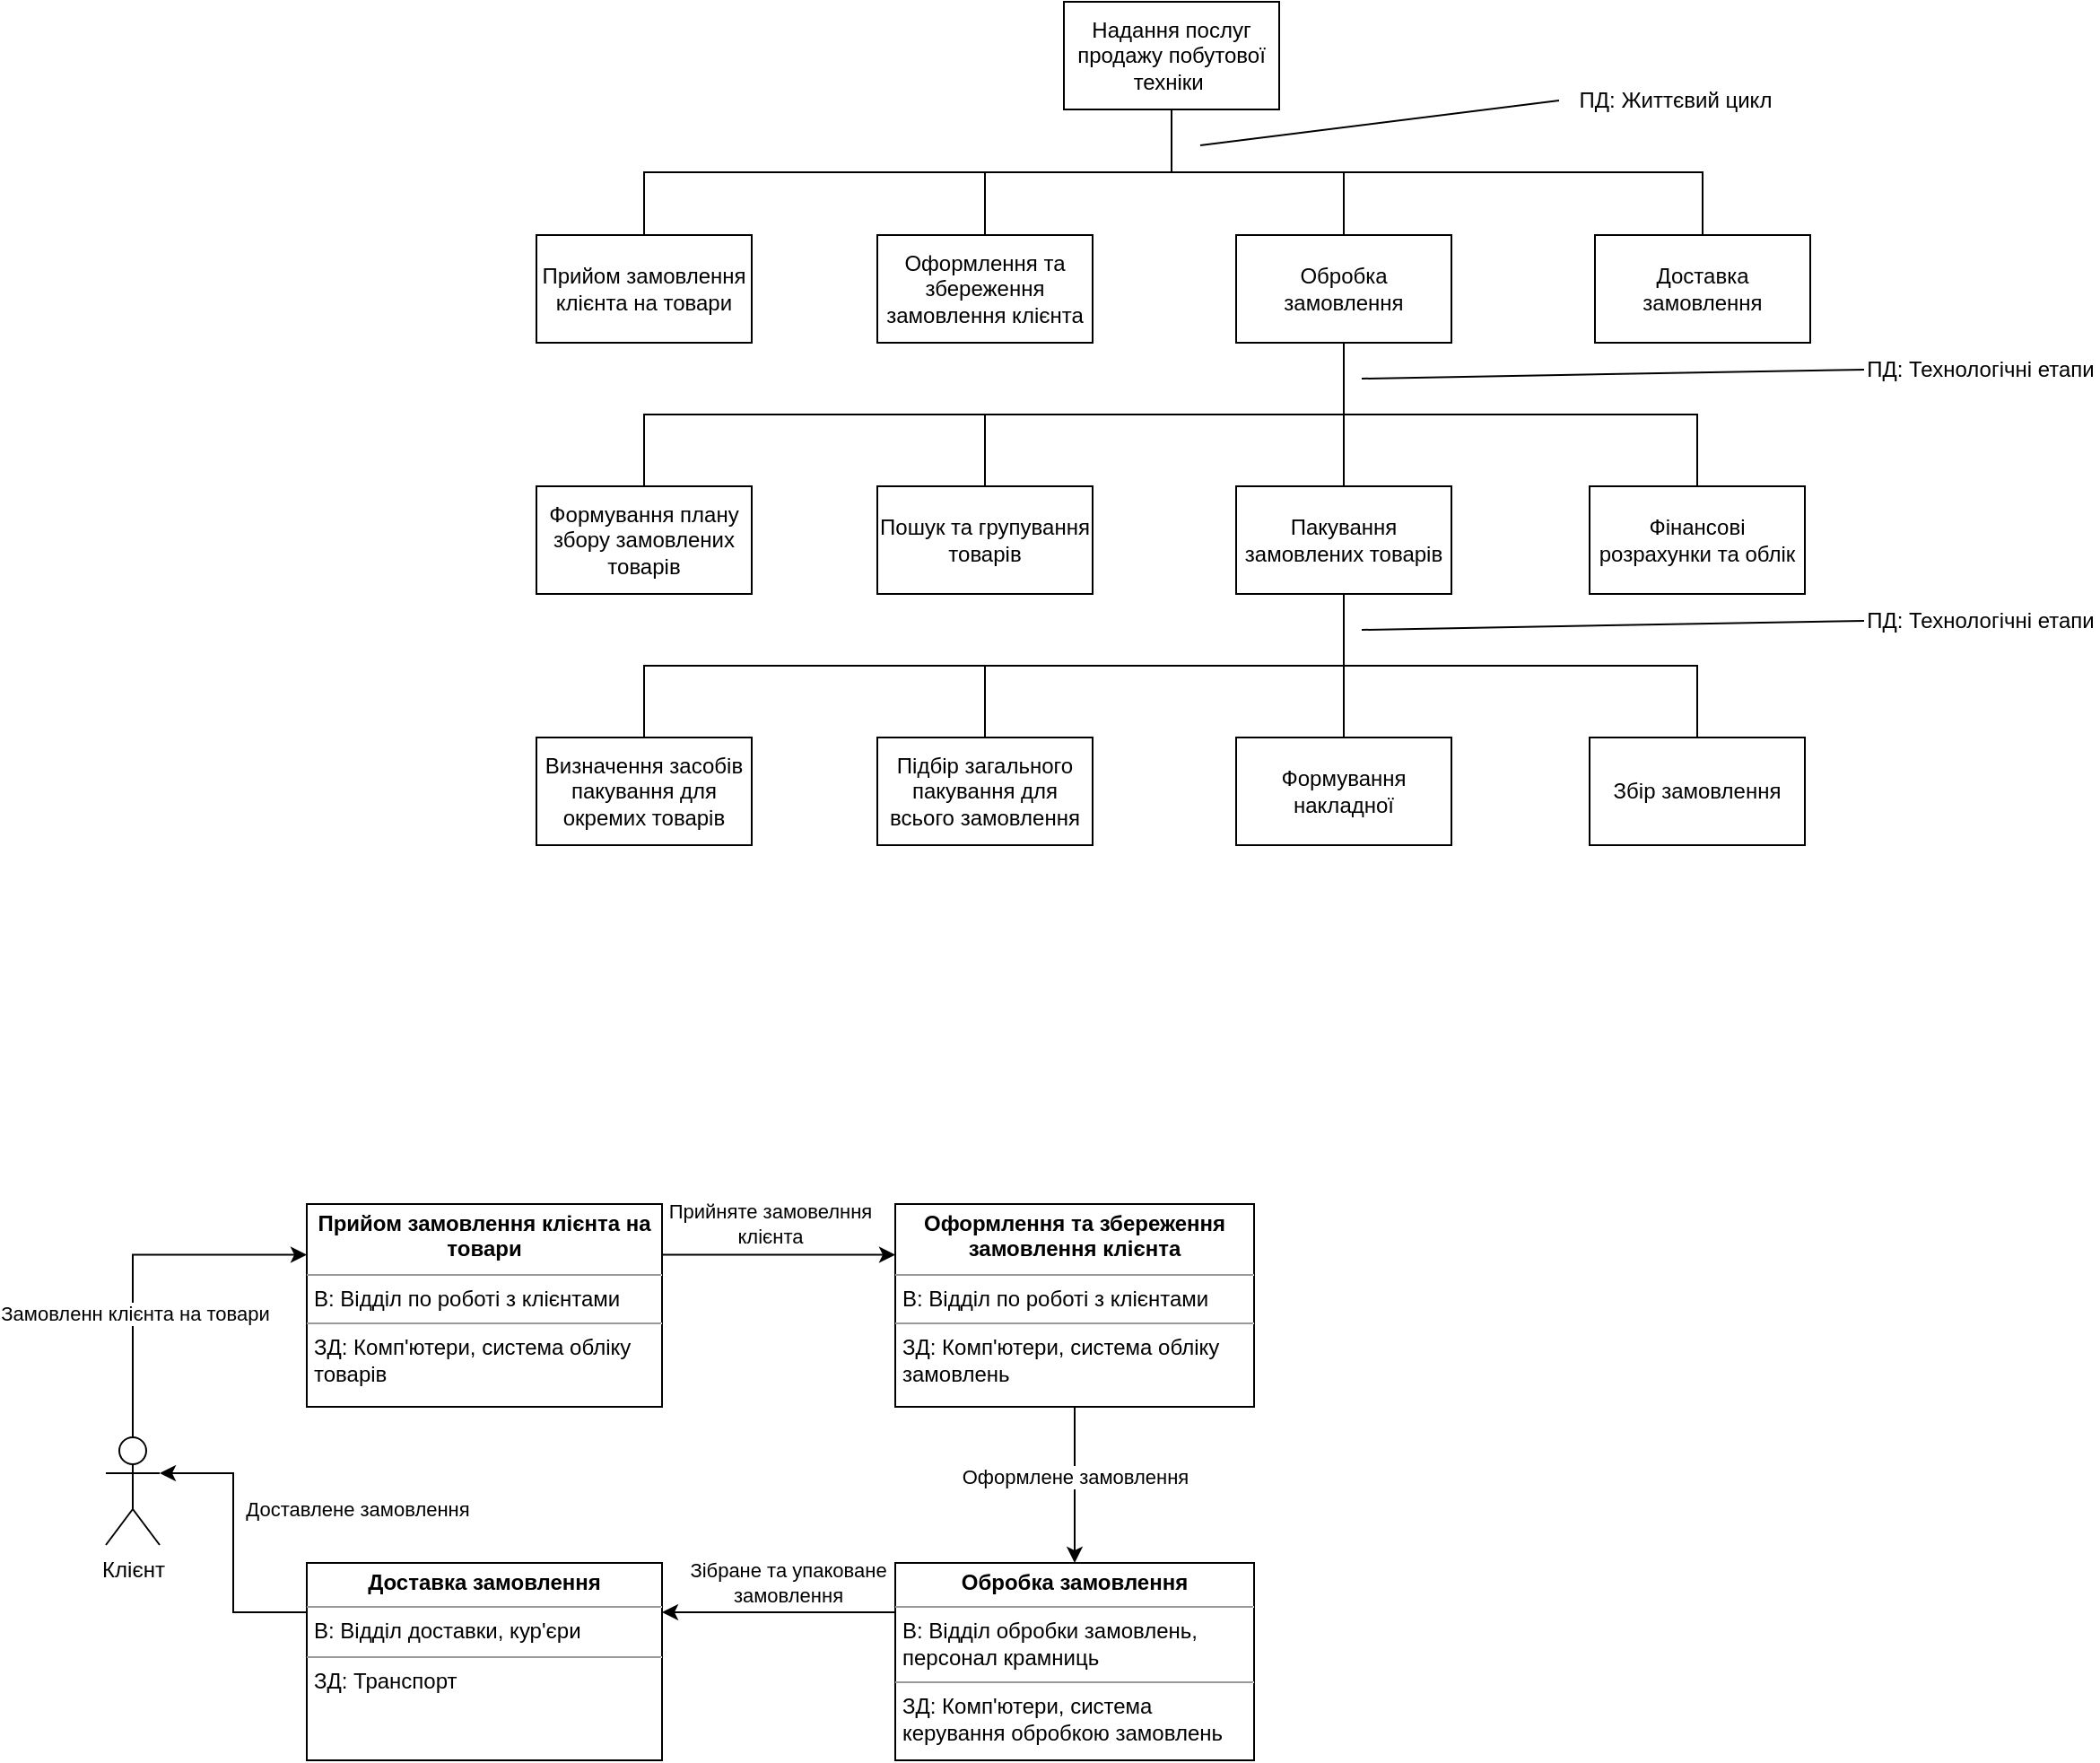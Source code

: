 <mxfile version="22.1.4" type="github">
  <diagram name="Страница — 1" id="-wcUGpMdyS8KykL0Yxfp">
    <mxGraphModel dx="1523" dy="600" grid="1" gridSize="10" guides="1" tooltips="1" connect="1" arrows="1" fold="1" page="0" pageScale="1" pageWidth="827" pageHeight="1169" math="0" shadow="0">
      <root>
        <mxCell id="0" />
        <mxCell id="1" parent="0" />
        <mxCell id="oo8sN6_ggJGR6Yn4_sQh-1" value="Надання послуг продажу побутової техніки&amp;nbsp;" style="rounded=0;whiteSpace=wrap;html=1;" parent="1" vertex="1">
          <mxGeometry x="414" y="190" width="120" height="60" as="geometry" />
        </mxCell>
        <mxCell id="oo8sN6_ggJGR6Yn4_sQh-2" value="Прийом замовлення клієнта на товари" style="rounded=0;whiteSpace=wrap;html=1;" parent="1" vertex="1">
          <mxGeometry x="120" y="320" width="120" height="60" as="geometry" />
        </mxCell>
        <mxCell id="oo8sN6_ggJGR6Yn4_sQh-3" value="Оформлення та збереження замовлення клієнта" style="rounded=0;whiteSpace=wrap;html=1;" parent="1" vertex="1">
          <mxGeometry x="310" y="320" width="120" height="60" as="geometry" />
        </mxCell>
        <mxCell id="oo8sN6_ggJGR6Yn4_sQh-4" value="Обробка замовлення" style="rounded=0;whiteSpace=wrap;html=1;" parent="1" vertex="1">
          <mxGeometry x="510" y="320" width="120" height="60" as="geometry" />
        </mxCell>
        <mxCell id="oo8sN6_ggJGR6Yn4_sQh-5" value="Доставка замовлення" style="rounded=0;whiteSpace=wrap;html=1;" parent="1" vertex="1">
          <mxGeometry x="710" y="320" width="120" height="60" as="geometry" />
        </mxCell>
        <mxCell id="oo8sN6_ggJGR6Yn4_sQh-6" value="" style="endArrow=none;html=1;rounded=0;entryX=0.5;entryY=1;entryDx=0;entryDy=0;exitX=0.5;exitY=0;exitDx=0;exitDy=0;edgeStyle=orthogonalEdgeStyle;" parent="1" source="oo8sN6_ggJGR6Yn4_sQh-2" target="oo8sN6_ggJGR6Yn4_sQh-1" edge="1">
          <mxGeometry width="50" height="50" relative="1" as="geometry">
            <mxPoint x="260" y="300" as="sourcePoint" />
            <mxPoint x="310" y="250" as="targetPoint" />
          </mxGeometry>
        </mxCell>
        <mxCell id="oo8sN6_ggJGR6Yn4_sQh-7" value="" style="endArrow=none;html=1;rounded=0;entryX=0.5;entryY=1;entryDx=0;entryDy=0;exitX=0.5;exitY=0;exitDx=0;exitDy=0;edgeStyle=orthogonalEdgeStyle;" parent="1" source="oo8sN6_ggJGR6Yn4_sQh-3" target="oo8sN6_ggJGR6Yn4_sQh-1" edge="1">
          <mxGeometry width="50" height="50" relative="1" as="geometry">
            <mxPoint x="250" y="330" as="sourcePoint" />
            <mxPoint x="484" y="280" as="targetPoint" />
          </mxGeometry>
        </mxCell>
        <mxCell id="oo8sN6_ggJGR6Yn4_sQh-8" value="" style="endArrow=none;html=1;rounded=0;entryX=0.5;entryY=1;entryDx=0;entryDy=0;exitX=0.5;exitY=0;exitDx=0;exitDy=0;edgeStyle=orthogonalEdgeStyle;" parent="1" source="oo8sN6_ggJGR6Yn4_sQh-4" target="oo8sN6_ggJGR6Yn4_sQh-1" edge="1">
          <mxGeometry width="50" height="50" relative="1" as="geometry">
            <mxPoint x="410" y="330" as="sourcePoint" />
            <mxPoint x="484" y="280" as="targetPoint" />
          </mxGeometry>
        </mxCell>
        <mxCell id="oo8sN6_ggJGR6Yn4_sQh-9" value="" style="endArrow=none;html=1;rounded=0;entryX=0.5;entryY=1;entryDx=0;entryDy=0;exitX=0.5;exitY=0;exitDx=0;exitDy=0;edgeStyle=orthogonalEdgeStyle;" parent="1" source="oo8sN6_ggJGR6Yn4_sQh-5" target="oo8sN6_ggJGR6Yn4_sQh-1" edge="1">
          <mxGeometry width="50" height="50" relative="1" as="geometry">
            <mxPoint x="570" y="330" as="sourcePoint" />
            <mxPoint x="484" y="280" as="targetPoint" />
          </mxGeometry>
        </mxCell>
        <mxCell id="oo8sN6_ggJGR6Yn4_sQh-10" value="Формування плану збору замовлених товарів" style="rounded=0;whiteSpace=wrap;html=1;" parent="1" vertex="1">
          <mxGeometry x="120" y="460" width="120" height="60" as="geometry" />
        </mxCell>
        <mxCell id="oo8sN6_ggJGR6Yn4_sQh-11" value="Пошук та групування товарів" style="rounded=0;whiteSpace=wrap;html=1;" parent="1" vertex="1">
          <mxGeometry x="310" y="460" width="120" height="60" as="geometry" />
        </mxCell>
        <mxCell id="oo8sN6_ggJGR6Yn4_sQh-12" value="Пакування замовлених товарів" style="rounded=0;whiteSpace=wrap;html=1;" parent="1" vertex="1">
          <mxGeometry x="510" y="460" width="120" height="60" as="geometry" />
        </mxCell>
        <mxCell id="oo8sN6_ggJGR6Yn4_sQh-13" value="Фінансові розрахунки та облік" style="rounded=0;whiteSpace=wrap;html=1;" parent="1" vertex="1">
          <mxGeometry x="707" y="460" width="120" height="60" as="geometry" />
        </mxCell>
        <mxCell id="oo8sN6_ggJGR6Yn4_sQh-14" value="" style="endArrow=none;html=1;rounded=0;entryX=0.5;entryY=1;entryDx=0;entryDy=0;exitX=0.5;exitY=0;exitDx=0;exitDy=0;edgeStyle=orthogonalEdgeStyle;" parent="1" source="oo8sN6_ggJGR6Yn4_sQh-10" target="oo8sN6_ggJGR6Yn4_sQh-4" edge="1">
          <mxGeometry width="50" height="50" relative="1" as="geometry">
            <mxPoint x="200" y="450" as="sourcePoint" />
            <mxPoint x="250" y="400" as="targetPoint" />
          </mxGeometry>
        </mxCell>
        <mxCell id="oo8sN6_ggJGR6Yn4_sQh-15" value="" style="endArrow=none;html=1;rounded=0;entryX=0.5;entryY=1;entryDx=0;entryDy=0;exitX=0.5;exitY=0;exitDx=0;exitDy=0;edgeStyle=orthogonalEdgeStyle;" parent="1" source="oo8sN6_ggJGR6Yn4_sQh-11" target="oo8sN6_ggJGR6Yn4_sQh-4" edge="1">
          <mxGeometry width="50" height="50" relative="1" as="geometry">
            <mxPoint x="190" y="450" as="sourcePoint" />
            <mxPoint x="580" y="390" as="targetPoint" />
          </mxGeometry>
        </mxCell>
        <mxCell id="oo8sN6_ggJGR6Yn4_sQh-16" value="" style="endArrow=none;html=1;rounded=0;entryX=0.5;entryY=1;entryDx=0;entryDy=0;exitX=0.5;exitY=0;exitDx=0;exitDy=0;edgeStyle=orthogonalEdgeStyle;" parent="1" source="oo8sN6_ggJGR6Yn4_sQh-12" target="oo8sN6_ggJGR6Yn4_sQh-4" edge="1">
          <mxGeometry width="50" height="50" relative="1" as="geometry">
            <mxPoint x="380" y="450" as="sourcePoint" />
            <mxPoint x="580" y="390" as="targetPoint" />
          </mxGeometry>
        </mxCell>
        <mxCell id="oo8sN6_ggJGR6Yn4_sQh-17" value="" style="endArrow=none;html=1;rounded=0;entryX=0.5;entryY=1;entryDx=0;entryDy=0;exitX=0.5;exitY=0;exitDx=0;exitDy=0;edgeStyle=orthogonalEdgeStyle;" parent="1" source="oo8sN6_ggJGR6Yn4_sQh-13" target="oo8sN6_ggJGR6Yn4_sQh-4" edge="1">
          <mxGeometry width="50" height="50" relative="1" as="geometry">
            <mxPoint x="580" y="450" as="sourcePoint" />
            <mxPoint x="580" y="390" as="targetPoint" />
          </mxGeometry>
        </mxCell>
        <mxCell id="oo8sN6_ggJGR6Yn4_sQh-18" value="Визначення засобів пакування для окремих товарів" style="rounded=0;whiteSpace=wrap;html=1;" parent="1" vertex="1">
          <mxGeometry x="120" y="600" width="120" height="60" as="geometry" />
        </mxCell>
        <mxCell id="oo8sN6_ggJGR6Yn4_sQh-19" value="Підбір загального пакування для всього замовлення" style="rounded=0;whiteSpace=wrap;html=1;" parent="1" vertex="1">
          <mxGeometry x="310" y="600" width="120" height="60" as="geometry" />
        </mxCell>
        <mxCell id="oo8sN6_ggJGR6Yn4_sQh-20" value="Формування накладної" style="rounded=0;whiteSpace=wrap;html=1;" parent="1" vertex="1">
          <mxGeometry x="510" y="600" width="120" height="60" as="geometry" />
        </mxCell>
        <mxCell id="oo8sN6_ggJGR6Yn4_sQh-21" value="Збір замовлення" style="rounded=0;whiteSpace=wrap;html=1;" parent="1" vertex="1">
          <mxGeometry x="707" y="600" width="120" height="60" as="geometry" />
        </mxCell>
        <mxCell id="oo8sN6_ggJGR6Yn4_sQh-22" value="" style="endArrow=none;html=1;rounded=0;entryX=0.5;entryY=1;entryDx=0;entryDy=0;exitX=0.5;exitY=0;exitDx=0;exitDy=0;edgeStyle=orthogonalEdgeStyle;" parent="1" source="oo8sN6_ggJGR6Yn4_sQh-18" target="oo8sN6_ggJGR6Yn4_sQh-12" edge="1">
          <mxGeometry width="50" height="50" relative="1" as="geometry">
            <mxPoint x="410" y="590" as="sourcePoint" />
            <mxPoint x="460" y="540" as="targetPoint" />
          </mxGeometry>
        </mxCell>
        <mxCell id="oo8sN6_ggJGR6Yn4_sQh-23" value="" style="endArrow=none;html=1;rounded=0;entryX=0.5;entryY=1;entryDx=0;entryDy=0;exitX=0.5;exitY=0;exitDx=0;exitDy=0;edgeStyle=orthogonalEdgeStyle;" parent="1" source="oo8sN6_ggJGR6Yn4_sQh-19" target="oo8sN6_ggJGR6Yn4_sQh-12" edge="1">
          <mxGeometry width="50" height="50" relative="1" as="geometry">
            <mxPoint x="190" y="570" as="sourcePoint" />
            <mxPoint x="580" y="530" as="targetPoint" />
          </mxGeometry>
        </mxCell>
        <mxCell id="oo8sN6_ggJGR6Yn4_sQh-24" value="" style="endArrow=none;html=1;rounded=0;entryX=0.5;entryY=1;entryDx=0;entryDy=0;exitX=0.5;exitY=0;exitDx=0;exitDy=0;edgeStyle=orthogonalEdgeStyle;" parent="1" source="oo8sN6_ggJGR6Yn4_sQh-20" target="oo8sN6_ggJGR6Yn4_sQh-12" edge="1">
          <mxGeometry width="50" height="50" relative="1" as="geometry">
            <mxPoint x="380" y="570" as="sourcePoint" />
            <mxPoint x="580" y="530" as="targetPoint" />
          </mxGeometry>
        </mxCell>
        <mxCell id="oo8sN6_ggJGR6Yn4_sQh-25" value="" style="endArrow=none;html=1;rounded=0;entryX=0.5;entryY=1;entryDx=0;entryDy=0;exitX=0.5;exitY=0;exitDx=0;exitDy=0;edgeStyle=orthogonalEdgeStyle;" parent="1" source="oo8sN6_ggJGR6Yn4_sQh-21" target="oo8sN6_ggJGR6Yn4_sQh-12" edge="1">
          <mxGeometry width="50" height="50" relative="1" as="geometry">
            <mxPoint x="580" y="570" as="sourcePoint" />
            <mxPoint x="580" y="530" as="targetPoint" />
          </mxGeometry>
        </mxCell>
        <mxCell id="oo8sN6_ggJGR6Yn4_sQh-27" value="ПД: Життєвий цикл" style="text;html=1;strokeColor=none;fillColor=none;align=center;verticalAlign=middle;whiteSpace=wrap;rounded=0;" parent="1" vertex="1">
          <mxGeometry x="690" y="230" width="130" height="30" as="geometry" />
        </mxCell>
        <mxCell id="oo8sN6_ggJGR6Yn4_sQh-28" value="" style="endArrow=none;html=1;rounded=0;entryX=0;entryY=0.5;entryDx=0;entryDy=0;" parent="1" target="oo8sN6_ggJGR6Yn4_sQh-27" edge="1">
          <mxGeometry width="50" height="50" relative="1" as="geometry">
            <mxPoint x="490" y="270" as="sourcePoint" />
            <mxPoint x="670" y="230" as="targetPoint" />
          </mxGeometry>
        </mxCell>
        <mxCell id="oo8sN6_ggJGR6Yn4_sQh-29" value="ПД: Технологічні етапи" style="text;html=1;strokeColor=none;fillColor=none;align=center;verticalAlign=middle;whiteSpace=wrap;rounded=0;" parent="1" vertex="1">
          <mxGeometry x="860" y="380" width="130" height="30" as="geometry" />
        </mxCell>
        <mxCell id="oo8sN6_ggJGR6Yn4_sQh-30" value="" style="endArrow=none;html=1;rounded=0;entryX=0;entryY=0.5;entryDx=0;entryDy=0;" parent="1" target="oo8sN6_ggJGR6Yn4_sQh-29" edge="1">
          <mxGeometry width="50" height="50" relative="1" as="geometry">
            <mxPoint x="580" y="400" as="sourcePoint" />
            <mxPoint x="700" y="255" as="targetPoint" />
          </mxGeometry>
        </mxCell>
        <mxCell id="oo8sN6_ggJGR6Yn4_sQh-31" value="ПД: Технологічні етапи" style="text;html=1;strokeColor=none;fillColor=none;align=center;verticalAlign=middle;whiteSpace=wrap;rounded=0;" parent="1" vertex="1">
          <mxGeometry x="860" y="520" width="130" height="30" as="geometry" />
        </mxCell>
        <mxCell id="oo8sN6_ggJGR6Yn4_sQh-32" value="" style="endArrow=none;html=1;rounded=0;entryX=0;entryY=0.5;entryDx=0;entryDy=0;" parent="1" target="oo8sN6_ggJGR6Yn4_sQh-31" edge="1">
          <mxGeometry width="50" height="50" relative="1" as="geometry">
            <mxPoint x="580" y="540" as="sourcePoint" />
            <mxPoint x="700" y="395" as="targetPoint" />
          </mxGeometry>
        </mxCell>
        <mxCell id="vKA4W-cYFfW-JW-G8aKG-1" value="&lt;p style=&quot;margin:0px;margin-top:4px;text-align:center;&quot;&gt;&lt;b&gt;Прийом замовлення клієнта на товари&lt;/b&gt;&lt;/p&gt;&lt;hr size=&quot;1&quot;&gt;&lt;p style=&quot;margin:0px;margin-left:4px;&quot;&gt;В: Відділ по роботі з клієнтами&lt;/p&gt;&lt;hr size=&quot;1&quot;&gt;&lt;p style=&quot;margin:0px;margin-left:4px;&quot;&gt;ЗД: Комп&#39;ютери, система обліку товарів&lt;/p&gt;" style="verticalAlign=top;align=left;overflow=fill;fontSize=12;fontFamily=Helvetica;html=1;whiteSpace=wrap;" vertex="1" parent="1">
          <mxGeometry x="-8" y="860" width="198" height="113" as="geometry" />
        </mxCell>
        <mxCell id="vKA4W-cYFfW-JW-G8aKG-11" style="edgeStyle=orthogonalEdgeStyle;rounded=0;orthogonalLoop=1;jettySize=auto;html=1;exitX=0.5;exitY=1;exitDx=0;exitDy=0;entryX=0.5;entryY=0;entryDx=0;entryDy=0;" edge="1" parent="1" source="vKA4W-cYFfW-JW-G8aKG-3" target="vKA4W-cYFfW-JW-G8aKG-4">
          <mxGeometry relative="1" as="geometry" />
        </mxCell>
        <mxCell id="vKA4W-cYFfW-JW-G8aKG-12" value="Оформлене замовлення" style="edgeLabel;html=1;align=center;verticalAlign=middle;resizable=0;points=[];" vertex="1" connectable="0" parent="vKA4W-cYFfW-JW-G8aKG-11">
          <mxGeometry x="-0.104" relative="1" as="geometry">
            <mxPoint as="offset" />
          </mxGeometry>
        </mxCell>
        <mxCell id="vKA4W-cYFfW-JW-G8aKG-3" value="&lt;p style=&quot;margin:0px;margin-top:4px;text-align:center;&quot;&gt;&lt;b&gt;Оформлення та збереження замовлення клієнта&lt;/b&gt;&lt;/p&gt;&lt;hr size=&quot;1&quot;&gt;&lt;p style=&quot;margin:0px;margin-left:4px;&quot;&gt;В: Відділ по роботі з клієнтами&lt;/p&gt;&lt;hr size=&quot;1&quot;&gt;&lt;p style=&quot;margin:0px;margin-left:4px;&quot;&gt;ЗД: Комп&#39;ютери, система обліку замовлень&lt;/p&gt;" style="verticalAlign=top;align=left;overflow=fill;fontSize=12;fontFamily=Helvetica;html=1;whiteSpace=wrap;" vertex="1" parent="1">
          <mxGeometry x="320" y="860" width="200" height="113" as="geometry" />
        </mxCell>
        <mxCell id="vKA4W-cYFfW-JW-G8aKG-4" value="&lt;p style=&quot;margin:0px;margin-top:4px;text-align:center;&quot;&gt;&lt;b&gt;Обробка замовлення&lt;/b&gt;&lt;/p&gt;&lt;hr size=&quot;1&quot;&gt;&lt;p style=&quot;margin:0px;margin-left:4px;&quot;&gt;В: Відділ обробки замовлень, персонал крамниць&lt;/p&gt;&lt;hr size=&quot;1&quot;&gt;&lt;p style=&quot;margin:0px;margin-left:4px;&quot;&gt;ЗД: Комп&#39;ютери, система керування обробкою замовлень&lt;/p&gt;" style="verticalAlign=top;align=left;overflow=fill;fontSize=12;fontFamily=Helvetica;html=1;whiteSpace=wrap;" vertex="1" parent="1">
          <mxGeometry x="320" y="1060" width="200" height="110" as="geometry" />
        </mxCell>
        <mxCell id="vKA4W-cYFfW-JW-G8aKG-5" value="&lt;p style=&quot;margin:0px;margin-top:4px;text-align:center;&quot;&gt;&lt;b&gt;Доставка замовлення&lt;/b&gt;&lt;/p&gt;&lt;hr size=&quot;1&quot;&gt;&lt;p style=&quot;margin:0px;margin-left:4px;&quot;&gt;В: Відділ доставки, кур&#39;єри&lt;/p&gt;&lt;hr size=&quot;1&quot;&gt;&lt;p style=&quot;margin:0px;margin-left:4px;&quot;&gt;ЗД: Транспорт&lt;/p&gt;" style="verticalAlign=top;align=left;overflow=fill;fontSize=12;fontFamily=Helvetica;html=1;whiteSpace=wrap;" vertex="1" parent="1">
          <mxGeometry x="-8" y="1060" width="198" height="110" as="geometry" />
        </mxCell>
        <mxCell id="vKA4W-cYFfW-JW-G8aKG-6" value="Клієнт" style="shape=umlActor;verticalLabelPosition=bottom;verticalAlign=top;html=1;" vertex="1" parent="1">
          <mxGeometry x="-120" y="990" width="30" height="60" as="geometry" />
        </mxCell>
        <mxCell id="vKA4W-cYFfW-JW-G8aKG-7" value="" style="endArrow=classic;html=1;rounded=0;edgeStyle=orthogonalEdgeStyle;entryX=0;entryY=0.25;entryDx=0;entryDy=0;exitX=0.5;exitY=0;exitDx=0;exitDy=0;exitPerimeter=0;" edge="1" parent="1" source="vKA4W-cYFfW-JW-G8aKG-6" target="vKA4W-cYFfW-JW-G8aKG-1">
          <mxGeometry width="50" height="50" relative="1" as="geometry">
            <mxPoint x="-70" y="1030" as="sourcePoint" />
            <mxPoint x="-20" y="980" as="targetPoint" />
          </mxGeometry>
        </mxCell>
        <mxCell id="vKA4W-cYFfW-JW-G8aKG-8" value="Замовленн клієнта на товари" style="edgeLabel;html=1;align=center;verticalAlign=middle;resizable=0;points=[];" vertex="1" connectable="0" parent="vKA4W-cYFfW-JW-G8aKG-7">
          <mxGeometry x="-0.306" y="-1" relative="1" as="geometry">
            <mxPoint as="offset" />
          </mxGeometry>
        </mxCell>
        <mxCell id="vKA4W-cYFfW-JW-G8aKG-9" value="" style="endArrow=classic;html=1;rounded=0;edgeStyle=orthogonalEdgeStyle;entryX=0;entryY=0.25;entryDx=0;entryDy=0;exitX=1;exitY=0.25;exitDx=0;exitDy=0;" edge="1" parent="1" source="vKA4W-cYFfW-JW-G8aKG-1" target="vKA4W-cYFfW-JW-G8aKG-3">
          <mxGeometry width="50" height="50" relative="1" as="geometry">
            <mxPoint x="-95" y="1000" as="sourcePoint" />
            <mxPoint x="2" y="898" as="targetPoint" />
          </mxGeometry>
        </mxCell>
        <mxCell id="vKA4W-cYFfW-JW-G8aKG-10" value="Прийняте замовелння&lt;br&gt;клієнта" style="edgeLabel;html=1;align=center;verticalAlign=middle;resizable=0;points=[];" vertex="1" connectable="0" parent="vKA4W-cYFfW-JW-G8aKG-9">
          <mxGeometry x="-0.306" y="-1" relative="1" as="geometry">
            <mxPoint x="15" y="-19" as="offset" />
          </mxGeometry>
        </mxCell>
        <mxCell id="vKA4W-cYFfW-JW-G8aKG-13" style="edgeStyle=orthogonalEdgeStyle;rounded=0;orthogonalLoop=1;jettySize=auto;html=1;exitX=0;exitY=0.25;exitDx=0;exitDy=0;entryX=1;entryY=0.25;entryDx=0;entryDy=0;" edge="1" parent="1" source="vKA4W-cYFfW-JW-G8aKG-4" target="vKA4W-cYFfW-JW-G8aKG-5">
          <mxGeometry relative="1" as="geometry">
            <mxPoint x="430" y="983" as="sourcePoint" />
            <mxPoint x="430" y="1070" as="targetPoint" />
          </mxGeometry>
        </mxCell>
        <mxCell id="vKA4W-cYFfW-JW-G8aKG-14" value="Зібране та упаковане&lt;br&gt;замовлення" style="edgeLabel;html=1;align=center;verticalAlign=middle;resizable=0;points=[];" vertex="1" connectable="0" parent="vKA4W-cYFfW-JW-G8aKG-13">
          <mxGeometry x="-0.104" relative="1" as="geometry">
            <mxPoint x="-2" y="-17" as="offset" />
          </mxGeometry>
        </mxCell>
        <mxCell id="vKA4W-cYFfW-JW-G8aKG-15" style="edgeStyle=orthogonalEdgeStyle;rounded=0;orthogonalLoop=1;jettySize=auto;html=1;exitX=0;exitY=0.25;exitDx=0;exitDy=0;entryX=1;entryY=0.333;entryDx=0;entryDy=0;entryPerimeter=0;" edge="1" parent="1" source="vKA4W-cYFfW-JW-G8aKG-5" target="vKA4W-cYFfW-JW-G8aKG-6">
          <mxGeometry relative="1" as="geometry">
            <mxPoint x="-20" y="1160" as="sourcePoint" />
            <mxPoint x="-150" y="1160" as="targetPoint" />
          </mxGeometry>
        </mxCell>
        <mxCell id="vKA4W-cYFfW-JW-G8aKG-16" value="Доставлене замовлення" style="edgeLabel;html=1;align=center;verticalAlign=middle;resizable=0;points=[];" vertex="1" connectable="0" parent="vKA4W-cYFfW-JW-G8aKG-15">
          <mxGeometry x="-0.104" relative="1" as="geometry">
            <mxPoint x="69" y="-27" as="offset" />
          </mxGeometry>
        </mxCell>
      </root>
    </mxGraphModel>
  </diagram>
</mxfile>
